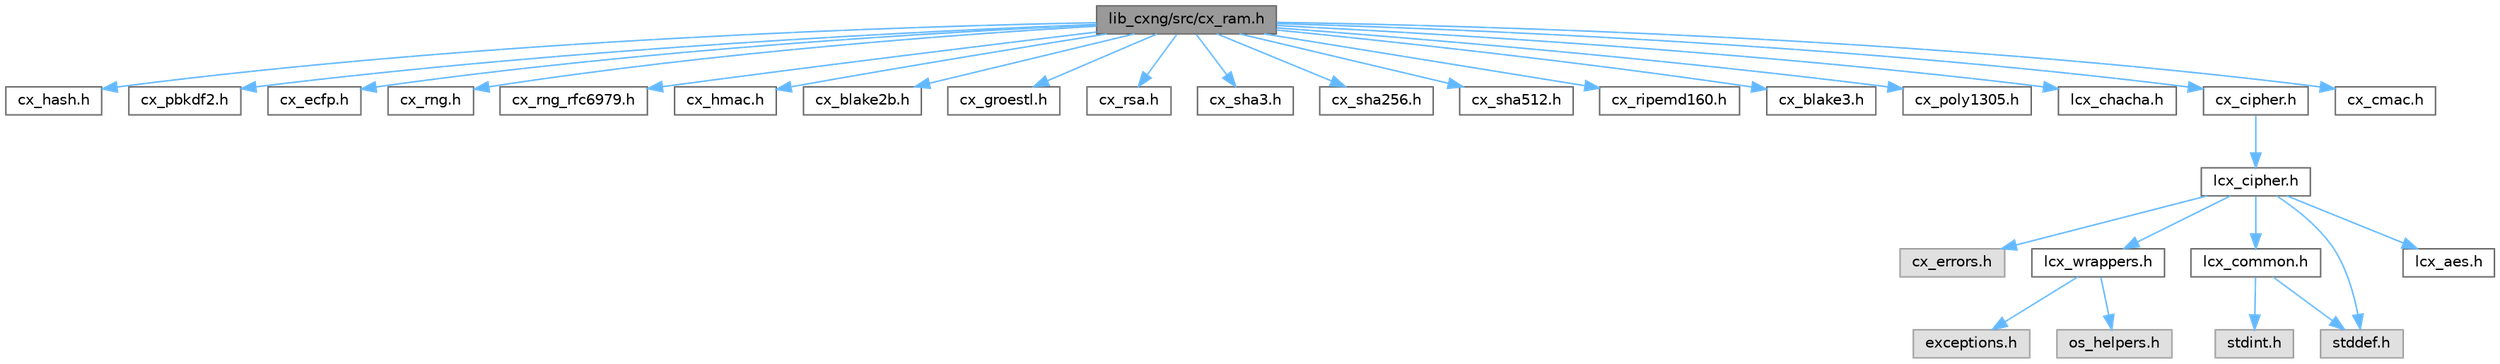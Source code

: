 digraph "lib_cxng/src/cx_ram.h"
{
 // LATEX_PDF_SIZE
  bgcolor="transparent";
  edge [fontname=Helvetica,fontsize=10,labelfontname=Helvetica,labelfontsize=10];
  node [fontname=Helvetica,fontsize=10,shape=box,height=0.2,width=0.4];
  Node1 [label="lib_cxng/src/cx_ram.h",height=0.2,width=0.4,color="gray40", fillcolor="grey60", style="filled", fontcolor="black",tooltip=" "];
  Node1 -> Node2 [color="steelblue1",style="solid"];
  Node2 [label="cx_hash.h",height=0.2,width=0.4,color="grey40", fillcolor="white", style="filled",URL="$cx__hash_8h.html",tooltip=" "];
  Node1 -> Node3 [color="steelblue1",style="solid"];
  Node3 [label="cx_pbkdf2.h",height=0.2,width=0.4,color="grey40", fillcolor="white", style="filled",URL="$cx__pbkdf2_8h.html",tooltip=" "];
  Node1 -> Node4 [color="steelblue1",style="solid"];
  Node4 [label="cx_ecfp.h",height=0.2,width=0.4,color="grey40", fillcolor="white", style="filled",URL="$cx__ecfp_8h.html",tooltip=" "];
  Node1 -> Node5 [color="steelblue1",style="solid"];
  Node5 [label="cx_rng.h",height=0.2,width=0.4,color="grey40", fillcolor="white", style="filled",URL="$cx__rng_8h.html",tooltip=" "];
  Node1 -> Node6 [color="steelblue1",style="solid"];
  Node6 [label="cx_rng_rfc6979.h",height=0.2,width=0.4,color="grey40", fillcolor="white", style="filled",URL="$cx__rng__rfc6979_8h.html",tooltip=" "];
  Node1 -> Node7 [color="steelblue1",style="solid"];
  Node7 [label="cx_hmac.h",height=0.2,width=0.4,color="grey40", fillcolor="white", style="filled",URL="$cx__hmac_8h.html",tooltip=" "];
  Node1 -> Node8 [color="steelblue1",style="solid"];
  Node8 [label="cx_blake2b.h",height=0.2,width=0.4,color="grey40", fillcolor="white", style="filled",URL="$cx__blake2b_8h.html",tooltip=" "];
  Node1 -> Node9 [color="steelblue1",style="solid"];
  Node9 [label="cx_groestl.h",height=0.2,width=0.4,color="grey40", fillcolor="white", style="filled",URL="$cx__groestl_8h.html",tooltip=" "];
  Node1 -> Node10 [color="steelblue1",style="solid"];
  Node10 [label="cx_rsa.h",height=0.2,width=0.4,color="grey40", fillcolor="white", style="filled",URL="$cx__rsa_8h.html",tooltip=" "];
  Node1 -> Node11 [color="steelblue1",style="solid"];
  Node11 [label="cx_sha3.h",height=0.2,width=0.4,color="grey40", fillcolor="white", style="filled",URL="$cx__sha3_8h.html",tooltip=" "];
  Node1 -> Node12 [color="steelblue1",style="solid"];
  Node12 [label="cx_sha256.h",height=0.2,width=0.4,color="grey40", fillcolor="white", style="filled",URL="$cx__sha256_8h.html",tooltip=" "];
  Node1 -> Node13 [color="steelblue1",style="solid"];
  Node13 [label="cx_sha512.h",height=0.2,width=0.4,color="grey40", fillcolor="white", style="filled",URL="$cx__sha512_8h.html",tooltip=" "];
  Node1 -> Node14 [color="steelblue1",style="solid"];
  Node14 [label="cx_ripemd160.h",height=0.2,width=0.4,color="grey40", fillcolor="white", style="filled",URL="$cx__ripemd160_8h.html",tooltip=" "];
  Node1 -> Node15 [color="steelblue1",style="solid"];
  Node15 [label="cx_blake3.h",height=0.2,width=0.4,color="grey40", fillcolor="white", style="filled",URL="$cx__blake3_8h.html",tooltip=" "];
  Node1 -> Node16 [color="steelblue1",style="solid"];
  Node16 [label="cx_poly1305.h",height=0.2,width=0.4,color="grey40", fillcolor="white", style="filled",URL="$cx__poly1305_8h.html",tooltip=" "];
  Node1 -> Node17 [color="steelblue1",style="solid"];
  Node17 [label="lcx_chacha.h",height=0.2,width=0.4,color="grey40", fillcolor="white", style="filled",URL="$lcx__chacha_8h.html",tooltip="Chacha cipher."];
  Node1 -> Node18 [color="steelblue1",style="solid"];
  Node18 [label="cx_cipher.h",height=0.2,width=0.4,color="grey40", fillcolor="white", style="filled",URL="$cx__cipher_8h.html",tooltip=" "];
  Node18 -> Node19 [color="steelblue1",style="solid"];
  Node19 [label="lcx_cipher.h",height=0.2,width=0.4,color="grey40", fillcolor="white", style="filled",URL="$lcx__cipher_8h.html",tooltip="API for block ciphers."];
  Node19 -> Node20 [color="steelblue1",style="solid"];
  Node20 [label="cx_errors.h",height=0.2,width=0.4,color="grey60", fillcolor="#E0E0E0", style="filled",tooltip=" "];
  Node19 -> Node21 [color="steelblue1",style="solid"];
  Node21 [label="lcx_wrappers.h",height=0.2,width=0.4,color="grey40", fillcolor="white", style="filled",URL="$lcx__wrappers_8h.html",tooltip=" "];
  Node21 -> Node22 [color="steelblue1",style="solid"];
  Node22 [label="exceptions.h",height=0.2,width=0.4,color="grey60", fillcolor="#E0E0E0", style="filled",tooltip=" "];
  Node21 -> Node23 [color="steelblue1",style="solid"];
  Node23 [label="os_helpers.h",height=0.2,width=0.4,color="grey60", fillcolor="#E0E0E0", style="filled",tooltip=" "];
  Node19 -> Node24 [color="steelblue1",style="solid"];
  Node24 [label="lcx_common.h",height=0.2,width=0.4,color="grey40", fillcolor="white", style="filled",URL="$lcx__common_8h.html",tooltip="Cryptography flags."];
  Node24 -> Node25 [color="steelblue1",style="solid"];
  Node25 [label="stdint.h",height=0.2,width=0.4,color="grey60", fillcolor="#E0E0E0", style="filled",tooltip=" "];
  Node24 -> Node26 [color="steelblue1",style="solid"];
  Node26 [label="stddef.h",height=0.2,width=0.4,color="grey60", fillcolor="#E0E0E0", style="filled",tooltip=" "];
  Node19 -> Node27 [color="steelblue1",style="solid"];
  Node27 [label="lcx_aes.h",height=0.2,width=0.4,color="grey40", fillcolor="white", style="filled",URL="$lcx__aes_8h.html",tooltip="AES (Advanced Encryption Standard)."];
  Node19 -> Node26 [color="steelblue1",style="solid"];
  Node1 -> Node28 [color="steelblue1",style="solid"];
  Node28 [label="cx_cmac.h",height=0.2,width=0.4,color="grey40", fillcolor="white", style="filled",URL="$cx__cmac_8h.html",tooltip=" "];
}
